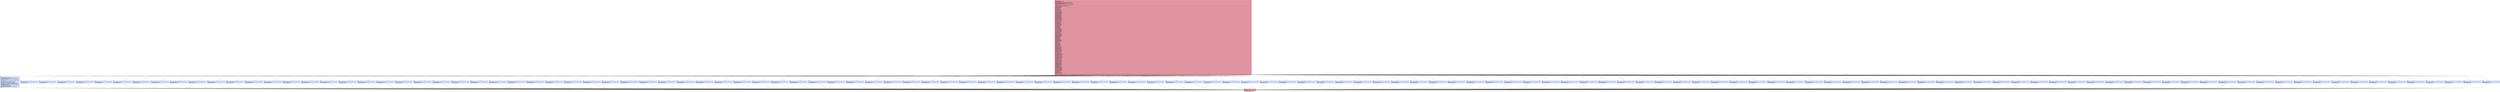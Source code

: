 digraph "CFG for 'human_fstype' function" {
	label="CFG for 'human_fstype' function";

	Node0x1692da0 [shape=record,color="#b70d28ff", style=filled, fillcolor="#b70d2870",label="{%1:\l  %2 = alloca i8*, align 8\l  %3 = alloca %struct.statfs*, align 8\l  %4 = alloca i64, align 8\l  store %struct.statfs* %0, %struct.statfs** %3, align 8, !tbaa !1380\l  call void @llvm.dbg.declare(metadata %struct.statfs** %3, metadata !336,\l... metadata !DIExpression()), !dbg !1384\l  %5 = load %struct.statfs*, %struct.statfs** %3, align 8, !dbg !1385, !tbaa\l... !1380\l  %6 = getelementptr inbounds %struct.statfs, %struct.statfs* %5, i32 0, i32\l... 0, !dbg !1386\l  %7 = load i64, i64* %6, align 8, !dbg !1386, !tbaa !1387\l  switch i64 %7, label %140 [\l    i64 1513908720, label %8\l    i64 1633904243, label %9\l    i64 44533, label %10\l    i64 44543, label %11\l    i64 1397113167, label %12\l    i64 151263540, label %13\l    i64 1635083891, label %14\l    i64 391, label %15\l    i64 325456742, label %16\l    i64 1111905073, label %17\l    i64 1650746742, label %18\l    i64 464386766, label %19\l    i64 1819242352, label %20\l    i64 3405662737, label %21\l    i64 1112100429, label %22\l    i64 2435016766, label %23\l    i64 1936880249, label %24\l    i64 12805120, label %25\l    i64 2613483, label %26\l    i64 1667723888, label %27\l    i64 4283649346, label %28\l    i64 1937076805, label %29\l    i64 19920823, label %30\l    i64 1650812272, label %31\l    i64 684539205, label %32\l    i64 1161678120, label %33\l    i64 1684300152, label %34\l    i64 1684170528, label %35\l    i64 4979, label %36\l    i64 1162691661, label %37\l    i64 7377, label %38\l    i64 1145913666, label %39\l    i64 61791, label %40\l    i64 3730735588, label %41\l    i64 4278867, label %42\l    i64 3774210530, label %43\l    i64 538032816, label %44\l    i64 1163413075, label %45\l    i64 24053, label %46\l    i64 4989, label %47\l    i64 61267, label %48\l    i64 61265, label %49\l    i64 4076150800, label %50\l    i64 16390, label %51\l    i64 428016422, label %52\l    i64 1702057286, label %53\l    i64 1702057283, label %54\l    i64 195894762, label %55\l    i64 18225520, label %56\l    i64 1196443219, label %57\l    i64 16964, label %58\l    i64 18475, label %59\l    i64 18520, label %60\l    i64 12648430, label %61\l    i64 4187351113, label %62\l    i64 2508478710, label %63\l    i64 288389204, label %64\l    i64 19993000, label %65\l    i64 732765674, label %66\l    i64 38496, label %67\l    i64 16388, label %68\l    i64 16384, label %69\l    i64 1984, label %70\l    i64 29366, label %71\l    i64 827541066, label %72\l    i64 1799439955, label %73\l    i64 3380511080, label %74\l    i64 198183888, label %75\l    i64 1397109069, label %76\l    i64 4991, label %77\l    i64 5007, label %78\l    i64 9320, label %79\l    i64 9336, label %80\l    i64 19802, label %81\l    i64 427819522, label %82\l    i64 19780, label %83\l    i64 22092, label %84\l    i64 26985, label %85\l    i64 1852207972, label %86\l    i64 13364, label %87\l    i64 1853056627, label %88\l    i64 1397118030, label %89\l    i64 40865, label %90\l    i64 1952539503, label %91\l    i64 2035054128, label %92\l    i64 2866260714, label %93\l    i64 1346981957, label %94\l    i64 3344373136, label %95\l    i64 2088527475, label %96\l    i64 40864, label %97\l    i64 1634035564, label %98\l    i64 47, label %99\l    i64 1746473250, label %100\l    i64 2240043254, label %101\l    i64 124082209, label %102\l    i64 1382369651, label %103\l    i64 29301, label %104\l    i64 1733912937, label %105\l    i64 1573531125, label %106\l    i64 1397048141, label %107\l    i64 1935894131, label %108\l    i64 4185718668, label %109\l    i64 1128357203, label %110\l    i64 20859, label %111\l    i64 4266872130, label %112\l    i64 3203391149, label %113\l    i64 1397703499, label %114\l    i64 1936814952, label %115\l    i64 1650812274, label %116\l    i64 19920822, label %117\l    i64 19920821, label %118\l    i64 16914836, label %119\l    i64 1953653091, label %120\l    i64 604313861, label %121\l    i64 352400198, label %122\l    i64 72020, label %123\l    i64 1410924800, label %124\l    i64 40866, label %125\l    i64 16914839, label %126\l    i64 2020557398, label %127\l    i64 3133910204, label %128\l    i64 2768370933, label %129\l    i64 1448756819, label %130\l    i64 1397114950, label %131\l    i64 2881100148, label %132\l    i64 19920820, label %133\l    i64 1481003842, label %134\l    i64 19911021, label %135\l    i64 51, label %136\l    i64 801189825, label %137\l    i64 1515144787, label %138\l    i64 1479104553, label %139\l  ], !dbg !1391\l|{<s0>def|<s1>1513908720|<s2>1633904243|<s3>44533|<s4>44543|<s5>1397113167|<s6>151263540|<s7>1635083891|<s8>391|<s9>325456742|<s10>1111905073|<s11>1650746742|<s12>464386766|<s13>1819242352|<s14>3405662737|<s15>1112100429|<s16>2435016766|<s17>1936880249|<s18>12805120|<s19>2613483|<s20>1667723888|<s21>4283649346|<s22>1937076805|<s23>19920823|<s24>1650812272|<s25>684539205|<s26>1161678120|<s27>1684300152|<s28>1684170528|<s29>4979|<s30>1162691661|<s31>7377|<s32>1145913666|<s33>61791|<s34>3730735588|<s35>4278867|<s36>3774210530|<s37>538032816|<s38>1163413075|<s39>24053|<s40>4989|<s41>61267|<s42>61265|<s43>4076150800|<s44>16390|<s45>428016422|<s46>1702057286|<s47>1702057283|<s48>195894762|<s49>18225520|<s50>1196443219|<s51>16964|<s52>18475|<s53>18520|<s54>12648430|<s55>4187351113|<s56>2508478710|<s57>288389204|<s58>19993000|<s59>732765674|<s60>38496|<s61>16388|<s62>16384|<s63>1984|<s64>truncated...}}"];
	Node0x1692da0:s0 -> Node0x1695bb0;
	Node0x1692da0:s1 -> Node0x1693270;
	Node0x1692da0:s2 -> Node0x16932c0;
	Node0x1692da0:s3 -> Node0x1693310;
	Node0x1692da0:s4 -> Node0x1693360;
	Node0x1692da0:s5 -> Node0x16933b0;
	Node0x1692da0:s6 -> Node0x1693400;
	Node0x1692da0:s7 -> Node0x1693450;
	Node0x1692da0:s8 -> Node0x16934a0;
	Node0x1692da0:s9 -> Node0x16934f0;
	Node0x1692da0:s10 -> Node0x1693540;
	Node0x1692da0:s11 -> Node0x1693590;
	Node0x1692da0:s12 -> Node0x16935e0;
	Node0x1692da0:s13 -> Node0x1693630;
	Node0x1692da0:s14 -> Node0x1693680;
	Node0x1692da0:s15 -> Node0x16936d0;
	Node0x1692da0:s16 -> Node0x1693720;
	Node0x1692da0:s17 -> Node0x1693770;
	Node0x1692da0:s18 -> Node0x16937c0;
	Node0x1692da0:s19 -> Node0x1693810;
	Node0x1692da0:s20 -> Node0x1693860;
	Node0x1692da0:s21 -> Node0x16938b0;
	Node0x1692da0:s22 -> Node0x1693900;
	Node0x1692da0:s23 -> Node0x1693950;
	Node0x1692da0:s24 -> Node0x16939a0;
	Node0x1692da0:s25 -> Node0x16939f0;
	Node0x1692da0:s26 -> Node0x1693a40;
	Node0x1692da0:s27 -> Node0x1693a90;
	Node0x1692da0:s28 -> Node0x1693ae0;
	Node0x1692da0:s29 -> Node0x1693b30;
	Node0x1692da0:s30 -> Node0x1693b80;
	Node0x1692da0:s31 -> Node0x1693bd0;
	Node0x1692da0:s32 -> Node0x1693c20;
	Node0x1692da0:s33 -> Node0x1693c70;
	Node0x1692da0:s34 -> Node0x1693cc0;
	Node0x1692da0:s35 -> Node0x1693d10;
	Node0x1692da0:s36 -> Node0x1693d60;
	Node0x1692da0:s37 -> Node0x1693db0;
	Node0x1692da0:s38 -> Node0x1693e00;
	Node0x1692da0:s39 -> Node0x1693e50;
	Node0x1692da0:s40 -> Node0x1693ea0;
	Node0x1692da0:s41 -> Node0x1693ef0;
	Node0x1692da0:s42 -> Node0x1693f40;
	Node0x1692da0:s43 -> Node0x1693f90;
	Node0x1692da0:s44 -> Node0x1693fe0;
	Node0x1692da0:s45 -> Node0x1694030;
	Node0x1692da0:s46 -> Node0x1694080;
	Node0x1692da0:s47 -> Node0x16940d0;
	Node0x1692da0:s48 -> Node0x1694120;
	Node0x1692da0:s49 -> Node0x1694170;
	Node0x1692da0:s50 -> Node0x16941c0;
	Node0x1692da0:s51 -> Node0x1694210;
	Node0x1692da0:s52 -> Node0x1694260;
	Node0x1692da0:s53 -> Node0x16942b0;
	Node0x1692da0:s54 -> Node0x1694300;
	Node0x1692da0:s55 -> Node0x1694350;
	Node0x1692da0:s56 -> Node0x16943a0;
	Node0x1692da0:s57 -> Node0x16943f0;
	Node0x1692da0:s58 -> Node0x1694440;
	Node0x1692da0:s59 -> Node0x1694490;
	Node0x1692da0:s60 -> Node0x16944e0;
	Node0x1692da0:s61 -> Node0x1694530;
	Node0x1692da0:s62 -> Node0x1694580;
	Node0x1692da0:s63 -> Node0x16945d0;
	Node0x1692da0:s64 -> Node0x1694620;
	Node0x1692da0:s64 -> Node0x1694670;
	Node0x1692da0:s64 -> Node0x16946c0;
	Node0x1692da0:s64 -> Node0x1694710;
	Node0x1692da0:s64 -> Node0x1694760;
	Node0x1692da0:s64 -> Node0x16947b0;
	Node0x1692da0:s64 -> Node0x1694800;
	Node0x1692da0:s64 -> Node0x1694850;
	Node0x1692da0:s64 -> Node0x16948a0;
	Node0x1692da0:s64 -> Node0x16948f0;
	Node0x1692da0:s64 -> Node0x1694940;
	Node0x1692da0:s64 -> Node0x1694990;
	Node0x1692da0:s64 -> Node0x16949e0;
	Node0x1692da0:s64 -> Node0x1694a30;
	Node0x1692da0:s64 -> Node0x1694a80;
	Node0x1692da0:s64 -> Node0x1694ad0;
	Node0x1692da0:s64 -> Node0x1694b20;
	Node0x1692da0:s64 -> Node0x1694b70;
	Node0x1692da0:s64 -> Node0x1694bc0;
	Node0x1692da0:s64 -> Node0x1694c10;
	Node0x1692da0:s64 -> Node0x1694c60;
	Node0x1692da0:s64 -> Node0x1694cb0;
	Node0x1692da0:s64 -> Node0x1694d00;
	Node0x1692da0:s64 -> Node0x1694d50;
	Node0x1692da0:s64 -> Node0x1694da0;
	Node0x1692da0:s64 -> Node0x1694df0;
	Node0x1692da0:s64 -> Node0x1694e40;
	Node0x1692da0:s64 -> Node0x1694e90;
	Node0x1692da0:s64 -> Node0x1694ee0;
	Node0x1692da0:s64 -> Node0x1694f30;
	Node0x1692da0:s64 -> Node0x1694f80;
	Node0x1692da0:s64 -> Node0x1694fd0;
	Node0x1692da0:s64 -> Node0x1695020;
	Node0x1692da0:s64 -> Node0x1695070;
	Node0x1692da0:s64 -> Node0x16950c0;
	Node0x1692da0:s64 -> Node0x1695110;
	Node0x1692da0:s64 -> Node0x1695160;
	Node0x1692da0:s64 -> Node0x16951b0;
	Node0x1692da0:s64 -> Node0x1695200;
	Node0x1692da0:s64 -> Node0x1695250;
	Node0x1692da0:s64 -> Node0x16952a0;
	Node0x1692da0:s64 -> Node0x16952f0;
	Node0x1692da0:s64 -> Node0x1695340;
	Node0x1692da0:s64 -> Node0x1695390;
	Node0x1692da0:s64 -> Node0x16953e0;
	Node0x1692da0:s64 -> Node0x1695430;
	Node0x1692da0:s64 -> Node0x1695480;
	Node0x1692da0:s64 -> Node0x16954d0;
	Node0x1692da0:s64 -> Node0x1695520;
	Node0x1692da0:s64 -> Node0x1695570;
	Node0x1692da0:s64 -> Node0x16955c0;
	Node0x1692da0:s64 -> Node0x1695610;
	Node0x1692da0:s64 -> Node0x1695660;
	Node0x1692da0:s64 -> Node0x16956b0;
	Node0x1692da0:s64 -> Node0x1695700;
	Node0x1692da0:s64 -> Node0x1695750;
	Node0x1692da0:s64 -> Node0x16957a0;
	Node0x1692da0:s64 -> Node0x16957f0;
	Node0x1692da0:s64 -> Node0x1695840;
	Node0x1692da0:s64 -> Node0x1695890;
	Node0x1692da0:s64 -> Node0x16958e0;
	Node0x1692da0:s64 -> Node0x1695930;
	Node0x1692da0:s64 -> Node0x1695980;
	Node0x1692da0:s64 -> Node0x16959d0;
	Node0x1692da0:s64 -> Node0x1695a20;
	Node0x1692da0:s64 -> Node0x1695a70;
	Node0x1692da0:s64 -> Node0x1695ac0;
	Node0x1692da0:s64 -> Node0x1695b10;
	Node0x1692da0:s64 -> Node0x1695b60;
	Node0x1693270 [shape=record,color="#3d50c3ff", style=filled, fillcolor="#a1c0ff70",label="{%8:\l8:                                                \l  store i8* getelementptr inbounds ([5 x i8], [5 x i8]* @.str.94, i64 0, i64\l... 0), i8** %2, align 8, !dbg !1392\l  br label %148, !dbg !1392\l}"];
	Node0x1693270 -> Node0x1695c00;
	Node0x16932c0 [shape=record,color="#3d50c3ff", style=filled, fillcolor="#a1c0ff70",label="{%9:\l9:                                                \l  store i8* getelementptr inbounds ([5 x i8], [5 x i8]* @.str.95, i64 0, i64\l... 0), i8** %2, align 8, !dbg !1393\l  br label %148, !dbg !1393\l}"];
	Node0x16932c0 -> Node0x1695c00;
	Node0x1693310 [shape=record,color="#3d50c3ff", style=filled, fillcolor="#a1c0ff70",label="{%10:\l10:                                               \l  store i8* getelementptr inbounds ([5 x i8], [5 x i8]* @.str.96, i64 0, i64\l... 0), i8** %2, align 8, !dbg !1394\l  br label %148, !dbg !1394\l}"];
	Node0x1693310 -> Node0x1695c00;
	Node0x1693360 [shape=record,color="#3d50c3ff", style=filled, fillcolor="#a1c0ff70",label="{%11:\l11:                                               \l  store i8* getelementptr inbounds ([5 x i8], [5 x i8]* @.str.97, i64 0, i64\l... 0), i8** %2, align 8, !dbg !1395\l  br label %148, !dbg !1395\l}"];
	Node0x1693360 -> Node0x1695c00;
	Node0x16933b0 [shape=record,color="#3d50c3ff", style=filled, fillcolor="#a1c0ff70",label="{%12:\l12:                                               \l  store i8* getelementptr inbounds ([4 x i8], [4 x i8]* @.str.98, i64 0, i64\l... 0), i8** %2, align 8, !dbg !1396\l  br label %148, !dbg !1396\l}"];
	Node0x16933b0 -> Node0x1695c00;
	Node0x1693400 [shape=record,color="#3d50c3ff", style=filled, fillcolor="#a1c0ff70",label="{%13:\l13:                                               \l  store i8* getelementptr inbounds ([14 x i8], [14 x i8]* @.str.99, i64 0, i64\l... 0), i8** %2, align 8, !dbg !1397\l  br label %148, !dbg !1397\l}"];
	Node0x1693400 -> Node0x1695c00;
	Node0x1693450 [shape=record,color="#3d50c3ff", style=filled, fillcolor="#a1c0ff70",label="{%14:\l14:                                               \l  store i8* getelementptr inbounds ([5 x i8], [5 x i8]* @.str.100, i64 0, i64\l... 0), i8** %2, align 8, !dbg !1398\l  br label %148, !dbg !1398\l}"];
	Node0x1693450 -> Node0x1695c00;
	Node0x16934a0 [shape=record,color="#3d50c3ff", style=filled, fillcolor="#a1c0ff70",label="{%15:\l15:                                               \l  store i8* getelementptr inbounds ([7 x i8], [7 x i8]* @.str.101, i64 0, i64\l... 0), i8** %2, align 8, !dbg !1399\l  br label %148, !dbg !1399\l}"];
	Node0x16934a0 -> Node0x1695c00;
	Node0x16934f0 [shape=record,color="#3d50c3ff", style=filled, fillcolor="#a1c0ff70",label="{%16:\l16:                                               \l  store i8* getelementptr inbounds ([15 x i8], [15 x i8]* @.str.102, i64 0,\l... i64 0), i8** %2, align 8, !dbg !1400\l  br label %148, !dbg !1400\l}"];
	Node0x16934f0 -> Node0x1695c00;
	Node0x1693540 [shape=record,color="#3d50c3ff", style=filled, fillcolor="#a1c0ff70",label="{%17:\l17:                                               \l  store i8* getelementptr inbounds ([5 x i8], [5 x i8]* @.str.103, i64 0, i64\l... 0), i8** %2, align 8, !dbg !1401\l  br label %148, !dbg !1401\l}"];
	Node0x1693540 -> Node0x1695c00;
	Node0x1693590 [shape=record,color="#3d50c3ff", style=filled, fillcolor="#a1c0ff70",label="{%18:\l18:                                               \l  store i8* getelementptr inbounds ([7 x i8], [7 x i8]* @.str.104, i64 0, i64\l... 0), i8** %2, align 8, !dbg !1402\l  br label %148, !dbg !1402\l}"];
	Node0x1693590 -> Node0x1695c00;
	Node0x16935e0 [shape=record,color="#3d50c3ff", style=filled, fillcolor="#a1c0ff70",label="{%19:\l19:                                               \l  store i8* getelementptr inbounds ([4 x i8], [4 x i8]* @.str.105, i64 0, i64\l... 0), i8** %2, align 8, !dbg !1403\l  br label %148, !dbg !1403\l}"];
	Node0x16935e0 -> Node0x1695c00;
	Node0x1693630 [shape=record,color="#3d50c3ff", style=filled, fillcolor="#a1c0ff70",label="{%20:\l20:                                               \l  store i8* getelementptr inbounds ([9 x i8], [9 x i8]* @.str.106, i64 0, i64\l... 0), i8** %2, align 8, !dbg !1404\l  br label %148, !dbg !1404\l}"];
	Node0x1693630 -> Node0x1695c00;
	Node0x1693680 [shape=record,color="#3d50c3ff", style=filled, fillcolor="#a1c0ff70",label="{%21:\l21:                                               \l  store i8* getelementptr inbounds ([7 x i8], [7 x i8]* @.str.107, i64 0, i64\l... 0), i8** %2, align 8, !dbg !1405\l  br label %148, !dbg !1405\l}"];
	Node0x1693680 -> Node0x1695c00;
	Node0x16936d0 [shape=record,color="#3d50c3ff", style=filled, fillcolor="#a1c0ff70",label="{%22:\l22:                                               \l  store i8* getelementptr inbounds ([12 x i8], [12 x i8]* @.str.108, i64 0,\l... i64 0), i8** %2, align 8, !dbg !1406\l  br label %148, !dbg !1406\l}"];
	Node0x16936d0 -> Node0x1695c00;
	Node0x1693720 [shape=record,color="#3d50c3ff", style=filled, fillcolor="#a1c0ff70",label="{%23:\l23:                                               \l  store i8* getelementptr inbounds ([6 x i8], [6 x i8]* @.str.109, i64 0, i64\l... 0), i8** %2, align 8, !dbg !1407\l  br label %148, !dbg !1407\l}"];
	Node0x1693720 -> Node0x1695c00;
	Node0x1693770 [shape=record,color="#3d50c3ff", style=filled, fillcolor="#a1c0ff70",label="{%24:\l24:                                               \l  store i8* getelementptr inbounds ([11 x i8], [11 x i8]* @.str.110, i64 0,\l... i64 0), i8** %2, align 8, !dbg !1408\l  br label %148, !dbg !1408\l}"];
	Node0x1693770 -> Node0x1695c00;
	Node0x16937c0 [shape=record,color="#3d50c3ff", style=filled, fillcolor="#a1c0ff70",label="{%25:\l25:                                               \l  store i8* getelementptr inbounds ([5 x i8], [5 x i8]* @.str.111, i64 0, i64\l... 0), i8** %2, align 8, !dbg !1409\l  br label %148, !dbg !1409\l}"];
	Node0x16937c0 -> Node0x1695c00;
	Node0x1693810 [shape=record,color="#3d50c3ff", style=filled, fillcolor="#a1c0ff70",label="{%26:\l26:                                               \l  store i8* getelementptr inbounds ([9 x i8], [9 x i8]* @.str.112, i64 0, i64\l... 0), i8** %2, align 8, !dbg !1410\l  br label %148, !dbg !1410\l}"];
	Node0x1693810 -> Node0x1695c00;
	Node0x1693860 [shape=record,color="#3d50c3ff", style=filled, fillcolor="#a1c0ff70",label="{%27:\l27:                                               \l  store i8* getelementptr inbounds ([10 x i8], [10 x i8]* @.str.113, i64 0,\l... i64 0), i8** %2, align 8, !dbg !1411\l  br label %148, !dbg !1411\l}"];
	Node0x1693860 -> Node0x1695c00;
	Node0x16938b0 [shape=record,color="#3d50c3ff", style=filled, fillcolor="#a1c0ff70",label="{%28:\l28:                                               \l  store i8* getelementptr inbounds ([5 x i8], [5 x i8]* @.str.114, i64 0, i64\l... 0), i8** %2, align 8, !dbg !1412\l  br label %148, !dbg !1412\l}"];
	Node0x16938b0 -> Node0x1695c00;
	Node0x1693900 [shape=record,color="#3d50c3ff", style=filled, fillcolor="#a1c0ff70",label="{%29:\l29:                                               \l  store i8* getelementptr inbounds ([5 x i8], [5 x i8]* @.str.115, i64 0, i64\l... 0), i8** %2, align 8, !dbg !1413\l  br label %148, !dbg !1413\l}"];
	Node0x1693900 -> Node0x1695c00;
	Node0x1693950 [shape=record,color="#3d50c3ff", style=filled, fillcolor="#a1c0ff70",label="{%30:\l30:                                               \l  store i8* getelementptr inbounds ([4 x i8], [4 x i8]* @.str.116, i64 0, i64\l... 0), i8** %2, align 8, !dbg !1414\l  br label %148, !dbg !1414\l}"];
	Node0x1693950 -> Node0x1695c00;
	Node0x16939a0 [shape=record,color="#3d50c3ff", style=filled, fillcolor="#a1c0ff70",label="{%31:\l31:                                               \l  store i8* getelementptr inbounds ([9 x i8], [9 x i8]* @.str.117, i64 0, i64\l... 0), i8** %2, align 8, !dbg !1415\l  br label %148, !dbg !1415\l}"];
	Node0x16939a0 -> Node0x1695c00;
	Node0x16939f0 [shape=record,color="#3d50c3ff", style=filled, fillcolor="#a1c0ff70",label="{%32:\l32:                                               \l  store i8* getelementptr inbounds ([7 x i8], [7 x i8]* @.str.118, i64 0, i64\l... 0), i8** %2, align 8, !dbg !1416\l  br label %148, !dbg !1416\l}"];
	Node0x16939f0 -> Node0x1695c00;
	Node0x1693a40 [shape=record,color="#3d50c3ff", style=filled, fillcolor="#a1c0ff70",label="{%33:\l33:                                               \l  store i8* getelementptr inbounds ([12 x i8], [12 x i8]* @.str.119, i64 0,\l... i64 0), i8** %2, align 8, !dbg !1417\l  br label %148, !dbg !1417\l}"];
	Node0x1693a40 -> Node0x1695c00;
	Node0x1693a90 [shape=record,color="#3d50c3ff", style=filled, fillcolor="#a1c0ff70",label="{%34:\l34:                                               \l  store i8* getelementptr inbounds ([6 x i8], [6 x i8]* @.str.120, i64 0, i64\l... 0), i8** %2, align 8, !dbg !1418\l  br label %148, !dbg !1418\l}"];
	Node0x1693a90 -> Node0x1695c00;
	Node0x1693ae0 [shape=record,color="#3d50c3ff", style=filled, fillcolor="#a1c0ff70",label="{%35:\l35:                                               \l  store i8* getelementptr inbounds ([8 x i8], [8 x i8]* @.str.121, i64 0, i64\l... 0), i8** %2, align 8, !dbg !1419\l  br label %148, !dbg !1419\l}"];
	Node0x1693ae0 -> Node0x1695c00;
	Node0x1693b30 [shape=record,color="#3d50c3ff", style=filled, fillcolor="#a1c0ff70",label="{%36:\l36:                                               \l  store i8* getelementptr inbounds ([6 x i8], [6 x i8]* @.str.122, i64 0, i64\l... 0), i8** %2, align 8, !dbg !1420\l  br label %148, !dbg !1420\l}"];
	Node0x1693b30 -> Node0x1695c00;
	Node0x1693b80 [shape=record,color="#3d50c3ff", style=filled, fillcolor="#a1c0ff70",label="{%37:\l37:                                               \l  store i8* getelementptr inbounds ([7 x i8], [7 x i8]* @.str.123, i64 0, i64\l... 0), i8** %2, align 8, !dbg !1421\l  br label %148, !dbg !1421\l}"];
	Node0x1693b80 -> Node0x1695c00;
	Node0x1693bd0 [shape=record,color="#3d50c3ff", style=filled, fillcolor="#a1c0ff70",label="{%38:\l38:                                               \l  store i8* getelementptr inbounds ([7 x i8], [7 x i8]* @.str.124, i64 0, i64\l... 0), i8** %2, align 8, !dbg !1422\l  br label %148, !dbg !1422\l}"];
	Node0x1693bd0 -> Node0x1695c00;
	Node0x1693c20 [shape=record,color="#3d50c3ff", style=filled, fillcolor="#a1c0ff70",label="{%39:\l39:                                               \l  store i8* getelementptr inbounds ([11 x i8], [11 x i8]* @.str.125, i64 0,\l... i64 0), i8** %2, align 8, !dbg !1423\l  br label %148, !dbg !1423\l}"];
	Node0x1693c20 -> Node0x1695c00;
	Node0x1693c70 [shape=record,color="#3d50c3ff", style=filled, fillcolor="#9abbff70",label="{%40:\l40:                                               \l  store i8* getelementptr inbounds ([9 x i8], [9 x i8]* @.str.126, i64 0, i64\l... 0), i8** %2, align 8, !dbg !1424\l  br label %148, !dbg !1424\l}"];
	Node0x1693c70 -> Node0x1695c00;
	Node0x1693cc0 [shape=record,color="#3d50c3ff", style=filled, fillcolor="#a1c0ff70",label="{%41:\l41:                                               \l  store i8* getelementptr inbounds ([9 x i8], [9 x i8]* @.str.127, i64 0, i64\l... 0), i8** %2, align 8, !dbg !1425\l  br label %148, !dbg !1425\l}"];
	Node0x1693cc0 -> Node0x1695c00;
	Node0x1693d10 [shape=record,color="#3d50c3ff", style=filled, fillcolor="#a1c0ff70",label="{%42:\l42:                                               \l  store i8* getelementptr inbounds ([4 x i8], [4 x i8]* @.str.128, i64 0, i64\l... 0), i8** %2, align 8, !dbg !1426\l  br label %148, !dbg !1426\l}"];
	Node0x1693d10 -> Node0x1695c00;
	Node0x1693d60 [shape=record,color="#3d50c3ff", style=filled, fillcolor="#a1c0ff70",label="{%43:\l43:                                               \l  store i8* getelementptr inbounds ([6 x i8], [6 x i8]* @.str.129, i64 0, i64\l... 0), i8** %2, align 8, !dbg !1427\l  br label %148, !dbg !1427\l}"];
	Node0x1693d60 -> Node0x1695c00;
	Node0x1693db0 [shape=record,color="#3d50c3ff", style=filled, fillcolor="#a1c0ff70",label="{%44:\l44:                                               \l  store i8* getelementptr inbounds ([6 x i8], [6 x i8]* @.str.130, i64 0, i64\l... 0), i8** %2, align 8, !dbg !1428\l  br label %148, !dbg !1428\l}"];
	Node0x1693db0 -> Node0x1695c00;
	Node0x1693e00 [shape=record,color="#3d50c3ff", style=filled, fillcolor="#a1c0ff70",label="{%45:\l45:                                               \l  store i8* getelementptr inbounds ([5 x i8], [5 x i8]* @.str.131, i64 0, i64\l... 0), i8** %2, align 8, !dbg !1429\l  br label %148, !dbg !1429\l}"];
	Node0x1693e00 -> Node0x1695c00;
	Node0x1693e50 [shape=record,color="#3d50c3ff", style=filled, fillcolor="#a1c0ff70",label="{%46:\l46:                                               \l  store i8* getelementptr inbounds ([6 x i8], [6 x i8]* @.str.132, i64 0, i64\l... 0), i8** %2, align 8, !dbg !1430\l  br label %148, !dbg !1430\l}"];
	Node0x1693e50 -> Node0x1695c00;
	Node0x1693ea0 [shape=record,color="#3d50c3ff", style=filled, fillcolor="#a1c0ff70",label="{%47:\l47:                                               \l  store i8* getelementptr inbounds ([4 x i8], [4 x i8]* @.str.133, i64 0, i64\l... 0), i8** %2, align 8, !dbg !1431\l  br label %148, !dbg !1431\l}"];
	Node0x1693ea0 -> Node0x1695c00;
	Node0x1693ef0 [shape=record,color="#3d50c3ff", style=filled, fillcolor="#a1c0ff70",label="{%48:\l48:                                               \l  store i8* getelementptr inbounds ([10 x i8], [10 x i8]* @.str.134, i64 0,\l... i64 0), i8** %2, align 8, !dbg !1432\l  br label %148, !dbg !1432\l}"];
	Node0x1693ef0 -> Node0x1695c00;
	Node0x1693f40 [shape=record,color="#3d50c3ff", style=filled, fillcolor="#a1c0ff70",label="{%49:\l49:                                               \l  store i8* getelementptr inbounds ([5 x i8], [5 x i8]* @.str.135, i64 0, i64\l... 0), i8** %2, align 8, !dbg !1433\l  br label %148, !dbg !1433\l}"];
	Node0x1693f40 -> Node0x1695c00;
	Node0x1693f90 [shape=record,color="#3d50c3ff", style=filled, fillcolor="#a1c0ff70",label="{%50:\l50:                                               \l  store i8* getelementptr inbounds ([5 x i8], [5 x i8]* @.str.136, i64 0, i64\l... 0), i8** %2, align 8, !dbg !1434\l  br label %148, !dbg !1434\l}"];
	Node0x1693f90 -> Node0x1695c00;
	Node0x1693fe0 [shape=record,color="#3d50c3ff", style=filled, fillcolor="#a1c0ff70",label="{%51:\l51:                                               \l  store i8* getelementptr inbounds ([4 x i8], [4 x i8]* @.str.137, i64 0, i64\l... 0), i8** %2, align 8, !dbg !1435\l  br label %148, !dbg !1435\l}"];
	Node0x1693fe0 -> Node0x1695c00;
	Node0x1694030 [shape=record,color="#3d50c3ff", style=filled, fillcolor="#a1c0ff70",label="{%52:\l52:                                               \l  store i8* getelementptr inbounds ([6 x i8], [6 x i8]* @.str.138, i64 0, i64\l... 0), i8** %2, align 8, !dbg !1436\l  br label %148, !dbg !1436\l}"];
	Node0x1694030 -> Node0x1695c00;
	Node0x1694080 [shape=record,color="#3d50c3ff", style=filled, fillcolor="#a1c0ff70",label="{%53:\l53:                                               \l  store i8* getelementptr inbounds ([8 x i8], [8 x i8]* @.str.139, i64 0, i64\l... 0), i8** %2, align 8, !dbg !1437\l  br label %148, !dbg !1437\l}"];
	Node0x1694080 -> Node0x1695c00;
	Node0x16940d0 [shape=record,color="#3d50c3ff", style=filled, fillcolor="#a1c0ff70",label="{%54:\l54:                                               \l  store i8* getelementptr inbounds ([8 x i8], [8 x i8]* @.str.140, i64 0, i64\l... 0), i8** %2, align 8, !dbg !1438\l  br label %148, !dbg !1438\l}"];
	Node0x16940d0 -> Node0x1695c00;
	Node0x1694120 [shape=record,color="#3d50c3ff", style=filled, fillcolor="#a1c0ff70",label="{%55:\l55:                                               \l  store i8* getelementptr inbounds ([8 x i8], [8 x i8]* @.str.141, i64 0, i64\l... 0), i8** %2, align 8, !dbg !1439\l  br label %148, !dbg !1439\l}"];
	Node0x1694120 -> Node0x1695c00;
	Node0x1694170 [shape=record,color="#3d50c3ff", style=filled, fillcolor="#a1c0ff70",label="{%56:\l56:                                               \l  store i8* getelementptr inbounds ([9 x i8], [9 x i8]* @.str.142, i64 0, i64\l... 0), i8** %2, align 8, !dbg !1440\l  br label %148, !dbg !1440\l}"];
	Node0x1694170 -> Node0x1695c00;
	Node0x16941c0 [shape=record,color="#3d50c3ff", style=filled, fillcolor="#a1c0ff70",label="{%57:\l57:                                               \l  store i8* getelementptr inbounds ([5 x i8], [5 x i8]* @.str.143, i64 0, i64\l... 0), i8** %2, align 8, !dbg !1441\l  br label %148, !dbg !1441\l}"];
	Node0x16941c0 -> Node0x1695c00;
	Node0x1694210 [shape=record,color="#3d50c3ff", style=filled, fillcolor="#a1c0ff70",label="{%58:\l58:                                               \l  store i8* getelementptr inbounds ([4 x i8], [4 x i8]* @.str.144, i64 0, i64\l... 0), i8** %2, align 8, !dbg !1442\l  br label %148, !dbg !1442\l}"];
	Node0x1694210 -> Node0x1695c00;
	Node0x1694260 [shape=record,color="#3d50c3ff", style=filled, fillcolor="#a1c0ff70",label="{%59:\l59:                                               \l  store i8* getelementptr inbounds ([5 x i8], [5 x i8]* @.str.145, i64 0, i64\l... 0), i8** %2, align 8, !dbg !1443\l  br label %148, !dbg !1443\l}"];
	Node0x1694260 -> Node0x1695c00;
	Node0x16942b0 [shape=record,color="#3d50c3ff", style=filled, fillcolor="#a1c0ff70",label="{%60:\l60:                                               \l  store i8* getelementptr inbounds ([5 x i8], [5 x i8]* @.str.146, i64 0, i64\l... 0), i8** %2, align 8, !dbg !1444\l  br label %148, !dbg !1444\l}"];
	Node0x16942b0 -> Node0x1695c00;
	Node0x1694300 [shape=record,color="#3d50c3ff", style=filled, fillcolor="#a1c0ff70",label="{%61:\l61:                                               \l  store i8* getelementptr inbounds ([7 x i8], [7 x i8]* @.str.147, i64 0, i64\l... 0), i8** %2, align 8, !dbg !1445\l  br label %148, !dbg !1445\l}"];
	Node0x1694300 -> Node0x1695c00;
	Node0x1694350 [shape=record,color="#3d50c3ff", style=filled, fillcolor="#a1c0ff70",label="{%62:\l62:                                               \l  store i8* getelementptr inbounds ([5 x i8], [5 x i8]* @.str.148, i64 0, i64\l... 0), i8** %2, align 8, !dbg !1446\l  br label %148, !dbg !1446\l}"];
	Node0x1694350 -> Node0x1695c00;
	Node0x16943a0 [shape=record,color="#3d50c3ff", style=filled, fillcolor="#a1c0ff70",label="{%63:\l63:                                               \l  store i8* getelementptr inbounds ([10 x i8], [10 x i8]* @.str.149, i64 0,\l... i64 0), i8** %2, align 8, !dbg !1447\l  br label %148, !dbg !1447\l}"];
	Node0x16943a0 -> Node0x1695c00;
	Node0x16943f0 [shape=record,color="#3d50c3ff", style=filled, fillcolor="#a1c0ff70",label="{%64:\l64:                                               \l  store i8* getelementptr inbounds ([8 x i8], [8 x i8]* @.str.150, i64 0, i64\l... 0), i8** %2, align 8, !dbg !1448\l  br label %148, !dbg !1448\l}"];
	Node0x16943f0 -> Node0x1695c00;
	Node0x1694440 [shape=record,color="#3d50c3ff", style=filled, fillcolor="#a1c0ff70",label="{%65:\l65:                                               \l  store i8* getelementptr inbounds ([6 x i8], [6 x i8]* @.str.151, i64 0, i64\l... 0), i8** %2, align 8, !dbg !1449\l  br label %148, !dbg !1449\l}"];
	Node0x1694440 -> Node0x1695c00;
	Node0x1694490 [shape=record,color="#3d50c3ff", style=filled, fillcolor="#a1c0ff70",label="{%66:\l66:                                               \l  store i8* getelementptr inbounds ([10 x i8], [10 x i8]* @.str.152, i64 0,\l... i64 0), i8** %2, align 8, !dbg !1450\l  br label %148, !dbg !1450\l}"];
	Node0x1694490 -> Node0x1695c00;
	Node0x16944e0 [shape=record,color="#3d50c3ff", style=filled, fillcolor="#a1c0ff70",label="{%67:\l67:                                               \l  store i8* getelementptr inbounds ([6 x i8], [6 x i8]* @.str.153, i64 0, i64\l... 0), i8** %2, align 8, !dbg !1451\l  br label %148, !dbg !1451\l}"];
	Node0x16944e0 -> Node0x1695c00;
	Node0x1694530 [shape=record,color="#3d50c3ff", style=filled, fillcolor="#a1c0ff70",label="{%68:\l68:                                               \l  store i8* getelementptr inbounds ([6 x i8], [6 x i8]* @.str.153, i64 0, i64\l... 0), i8** %2, align 8, !dbg !1452\l  br label %148, !dbg !1452\l}"];
	Node0x1694530 -> Node0x1695c00;
	Node0x1694580 [shape=record,color="#3d50c3ff", style=filled, fillcolor="#a1c0ff70",label="{%69:\l69:                                               \l  store i8* getelementptr inbounds ([6 x i8], [6 x i8]* @.str.153, i64 0, i64\l... 0), i8** %2, align 8, !dbg !1453\l  br label %148, !dbg !1453\l}"];
	Node0x1694580 -> Node0x1695c00;
	Node0x16945d0 [shape=record,color="#3d50c3ff", style=filled, fillcolor="#a1c0ff70",label="{%70:\l70:                                               \l  store i8* getelementptr inbounds ([5 x i8], [5 x i8]* @.str.154, i64 0, i64\l... 0), i8** %2, align 8, !dbg !1454\l  br label %148, !dbg !1454\l}"];
	Node0x16945d0 -> Node0x1695c00;
	Node0x1694620 [shape=record,color="#3d50c3ff", style=filled, fillcolor="#a1c0ff70",label="{%71:\l71:                                               \l  store i8* getelementptr inbounds ([6 x i8], [6 x i8]* @.str.155, i64 0, i64\l... 0), i8** %2, align 8, !dbg !1455\l  br label %148, !dbg !1455\l}"];
	Node0x1694620 -> Node0x1695c00;
	Node0x1694670 [shape=record,color="#3d50c3ff", style=filled, fillcolor="#a1c0ff70",label="{%72:\l72:                                               \l  store i8* getelementptr inbounds ([4 x i8], [4 x i8]* @.str.156, i64 0, i64\l... 0), i8** %2, align 8, !dbg !1456\l  br label %148, !dbg !1456\l}"];
	Node0x1694670 -> Node0x1695c00;
	Node0x16946c0 [shape=record,color="#3d50c3ff", style=filled, fillcolor="#a1c0ff70",label="{%73:\l73:                                               \l  store i8* getelementptr inbounds ([6 x i8], [6 x i8]* @.str.157, i64 0, i64\l... 0), i8** %2, align 8, !dbg !1457\l  br label %148, !dbg !1457\l}"];
	Node0x16946c0 -> Node0x1695c00;
	Node0x1694710 [shape=record,color="#3d50c3ff", style=filled, fillcolor="#a1c0ff70",label="{%74:\l74:                                               \l  store i8* getelementptr inbounds ([6 x i8], [6 x i8]* @.str.158, i64 0, i64\l... 0), i8** %2, align 8, !dbg !1458\l  br label %148, !dbg !1458\l}"];
	Node0x1694710 -> Node0x1695c00;
	Node0x1694760 [shape=record,color="#3d50c3ff", style=filled, fillcolor="#a1c0ff70",label="{%75:\l75:                                               \l  store i8* getelementptr inbounds ([7 x i8], [7 x i8]* @.str.159, i64 0, i64\l... 0), i8** %2, align 8, !dbg !1459\l  br label %148, !dbg !1459\l}"];
	Node0x1694760 -> Node0x1695c00;
	Node0x16947b0 [shape=record,color="#3d50c3ff", style=filled, fillcolor="#a1c0ff70",label="{%76:\l76:                                               \l  store i8* getelementptr inbounds ([5 x i8], [5 x i8]* @.str.160, i64 0, i64\l... 0), i8** %2, align 8, !dbg !1460\l  br label %148, !dbg !1460\l}"];
	Node0x16947b0 -> Node0x1695c00;
	Node0x1694800 [shape=record,color="#3d50c3ff", style=filled, fillcolor="#a1c0ff70",label="{%77:\l77:                                               \l  store i8* getelementptr inbounds ([6 x i8], [6 x i8]* @.str.161, i64 0, i64\l... 0), i8** %2, align 8, !dbg !1461\l  br label %148, !dbg !1461\l}"];
	Node0x1694800 -> Node0x1695c00;
	Node0x1694850 [shape=record,color="#3d50c3ff", style=filled, fillcolor="#a1c0ff70",label="{%78:\l78:                                               \l  store i8* getelementptr inbounds ([17 x i8], [17 x i8]* @.str.162, i64 0,\l... i64 0), i8** %2, align 8, !dbg !1462\l  br label %148, !dbg !1462\l}"];
	Node0x1694850 -> Node0x1695c00;
	Node0x16948a0 [shape=record,color="#3d50c3ff", style=filled, fillcolor="#a1c0ff70",label="{%79:\l79:                                               \l  store i8* getelementptr inbounds ([9 x i8], [9 x i8]* @.str.163, i64 0, i64\l... 0), i8** %2, align 8, !dbg !1463\l  br label %148, !dbg !1463\l}"];
	Node0x16948a0 -> Node0x1695c00;
	Node0x16948f0 [shape=record,color="#3d50c3ff", style=filled, fillcolor="#a1c0ff70",label="{%80:\l80:                                               \l  store i8* getelementptr inbounds ([20 x i8], [20 x i8]* @.str.164, i64 0,\l... i64 0), i8** %2, align 8, !dbg !1464\l  br label %148, !dbg !1464\l}"];
	Node0x16948f0 -> Node0x1695c00;
	Node0x1694940 [shape=record,color="#3d50c3ff", style=filled, fillcolor="#a1c0ff70",label="{%81:\l81:                                               \l  store i8* getelementptr inbounds ([7 x i8], [7 x i8]* @.str.165, i64 0, i64\l... 0), i8** %2, align 8, !dbg !1465\l  br label %148, !dbg !1465\l}"];
	Node0x1694940 -> Node0x1695c00;
	Node0x1694990 [shape=record,color="#3d50c3ff", style=filled, fillcolor="#a1c0ff70",label="{%82:\l82:                                               \l  store i8* getelementptr inbounds ([7 x i8], [7 x i8]* @.str.166, i64 0, i64\l... 0), i8** %2, align 8, !dbg !1466\l  br label %148, !dbg !1466\l}"];
	Node0x1694990 -> Node0x1695c00;
	Node0x16949e0 [shape=record,color="#3d50c3ff", style=filled, fillcolor="#a1c0ff70",label="{%83:\l83:                                               \l  store i8* getelementptr inbounds ([6 x i8], [6 x i8]* @.str.167, i64 0, i64\l... 0), i8** %2, align 8, !dbg !1467\l  br label %148, !dbg !1467\l}"];
	Node0x16949e0 -> Node0x1695c00;
	Node0x1694a30 [shape=record,color="#3d50c3ff", style=filled, fillcolor="#a1c0ff70",label="{%84:\l84:                                               \l  store i8* getelementptr inbounds ([7 x i8], [7 x i8]* @.str.168, i64 0, i64\l... 0), i8** %2, align 8, !dbg !1468\l  br label %148, !dbg !1468\l}"];
	Node0x1694a30 -> Node0x1695c00;
	Node0x1694a80 [shape=record,color="#3d50c3ff", style=filled, fillcolor="#a1c0ff70",label="{%85:\l85:                                               \l  store i8* getelementptr inbounds ([4 x i8], [4 x i8]* @.str.169, i64 0, i64\l... 0), i8** %2, align 8, !dbg !1469\l  br label %148, !dbg !1469\l}"];
	Node0x1694a80 -> Node0x1695c00;
	Node0x1694ad0 [shape=record,color="#3d50c3ff", style=filled, fillcolor="#a1c0ff70",label="{%86:\l86:                                               \l  store i8* getelementptr inbounds ([5 x i8], [5 x i8]* @.str.170, i64 0, i64\l... 0), i8** %2, align 8, !dbg !1470\l  br label %148, !dbg !1470\l}"];
	Node0x1694ad0 -> Node0x1695c00;
	Node0x1694b20 [shape=record,color="#3d50c3ff", style=filled, fillcolor="#a1c0ff70",label="{%87:\l87:                                               \l  store i8* getelementptr inbounds ([6 x i8], [6 x i8]* @.str.171, i64 0, i64\l... 0), i8** %2, align 8, !dbg !1471\l  br label %148, !dbg !1471\l}"];
	Node0x1694b20 -> Node0x1695c00;
	Node0x1694b70 [shape=record,color="#3d50c3ff", style=filled, fillcolor="#a1c0ff70",label="{%88:\l88:                                               \l  store i8* getelementptr inbounds ([5 x i8], [5 x i8]* @.str.172, i64 0, i64\l... 0), i8** %2, align 8, !dbg !1472\l  br label %148, !dbg !1472\l}"];
	Node0x1694b70 -> Node0x1695c00;
	Node0x1694bc0 [shape=record,color="#3d50c3ff", style=filled, fillcolor="#a1c0ff70",label="{%89:\l89:                                               \l  store i8* getelementptr inbounds ([5 x i8], [5 x i8]* @.str.173, i64 0, i64\l... 0), i8** %2, align 8, !dbg !1473\l  br label %148, !dbg !1473\l}"];
	Node0x1694bc0 -> Node0x1695c00;
	Node0x1694c10 [shape=record,color="#3d50c3ff", style=filled, fillcolor="#a1c0ff70",label="{%90:\l90:                                               \l  store i8* getelementptr inbounds ([9 x i8], [9 x i8]* @.str.174, i64 0, i64\l... 0), i8** %2, align 8, !dbg !1474\l  br label %148, !dbg !1474\l}"];
	Node0x1694c10 -> Node0x1695c00;
	Node0x1694c60 [shape=record,color="#3d50c3ff", style=filled, fillcolor="#a1c0ff70",label="{%91:\l91:                                               \l  store i8* getelementptr inbounds ([6 x i8], [6 x i8]* @.str.175, i64 0, i64\l... 0), i8** %2, align 8, !dbg !1475\l  br label %148, !dbg !1475\l}"];
	Node0x1694c60 -> Node0x1695c00;
	Node0x1694cb0 [shape=record,color="#3d50c3ff", style=filled, fillcolor="#a1c0ff70",label="{%92:\l92:                                               \l  store i8* getelementptr inbounds ([10 x i8], [10 x i8]* @.str.176, i64 0,\l... i64 0), i8** %2, align 8, !dbg !1476\l  br label %148, !dbg !1476\l}"];
	Node0x1694cb0 -> Node0x1695c00;
	Node0x1694d00 [shape=record,color="#3d50c3ff", style=filled, fillcolor="#a1c0ff70",label="{%93:\l93:                                               \l  store i8* getelementptr inbounds ([6 x i8], [6 x i8]* @.str.177, i64 0, i64\l... 0), i8** %2, align 8, !dbg !1477\l  br label %148, !dbg !1477\l}"];
	Node0x1694d00 -> Node0x1695c00;
	Node0x1694d50 [shape=record,color="#3d50c3ff", style=filled, fillcolor="#a1c0ff70",label="{%94:\l94:                                               \l  store i8* getelementptr inbounds ([7 x i8], [7 x i8]* @.str.178, i64 0, i64\l... 0), i8** %2, align 8, !dbg !1478\l  br label %148, !dbg !1478\l}"];
	Node0x1694d50 -> Node0x1695c00;
	Node0x1694da0 [shape=record,color="#3d50c3ff", style=filled, fillcolor="#a1c0ff70",label="{%95:\l95:                                               \l  store i8* getelementptr inbounds ([11 x i8], [11 x i8]* @.str.179, i64 0,\l... i64 0), i8** %2, align 8, !dbg !1479\l  br label %148, !dbg !1479\l}"];
	Node0x1694da0 -> Node0x1695c00;
	Node0x1694df0 [shape=record,color="#3d50c3ff", style=filled, fillcolor="#a1c0ff70",label="{%96:\l96:                                               \l  store i8* getelementptr inbounds ([7 x i8], [7 x i8]* @.str.180, i64 0, i64\l... 0), i8** %2, align 8, !dbg !1480\l  br label %148, !dbg !1480\l}"];
	Node0x1694df0 -> Node0x1695c00;
	Node0x1694e40 [shape=record,color="#3d50c3ff", style=filled, fillcolor="#a1c0ff70",label="{%97:\l97:                                               \l  store i8* getelementptr inbounds ([5 x i8], [5 x i8]* @.str.181, i64 0, i64\l... 0), i8** %2, align 8, !dbg !1481\l  br label %148, !dbg !1481\l}"];
	Node0x1694e40 -> Node0x1695c00;
	Node0x1694e90 [shape=record,color="#3d50c3ff", style=filled, fillcolor="#a1c0ff70",label="{%98:\l98:                                               \l  store i8* getelementptr inbounds ([9 x i8], [9 x i8]* @.str.182, i64 0, i64\l... 0), i8** %2, align 8, !dbg !1482\l  br label %148, !dbg !1482\l}"];
	Node0x1694e90 -> Node0x1695c00;
	Node0x1694ee0 [shape=record,color="#3d50c3ff", style=filled, fillcolor="#a1c0ff70",label="{%99:\l99:                                               \l  store i8* getelementptr inbounds ([5 x i8], [5 x i8]* @.str.183, i64 0, i64\l... 0), i8** %2, align 8, !dbg !1483\l  br label %148, !dbg !1483\l}"];
	Node0x1694ee0 -> Node0x1695c00;
	Node0x1694f30 [shape=record,color="#3d50c3ff", style=filled, fillcolor="#a1c0ff70",label="{%100:\l100:                                              \l  store i8* getelementptr inbounds ([5 x i8], [5 x i8]* @.str.184, i64 0, i64\l... 0), i8** %2, align 8, !dbg !1484\l  br label %148, !dbg !1484\l}"];
	Node0x1694f30 -> Node0x1695c00;
	Node0x1694f80 [shape=record,color="#3d50c3ff", style=filled, fillcolor="#a1c0ff70",label="{%101:\l101:                                              \l  store i8* getelementptr inbounds ([6 x i8], [6 x i8]* @.str.185, i64 0, i64\l... 0), i8** %2, align 8, !dbg !1485\l  br label %148, !dbg !1485\l}"];
	Node0x1694f80 -> Node0x1695c00;
	Node0x1694fd0 [shape=record,color="#3d50c3ff", style=filled, fillcolor="#a1c0ff70",label="{%102:\l102:                                              \l  store i8* getelementptr inbounds ([4 x i8], [4 x i8]* @.str.186, i64 0, i64\l... 0), i8** %2, align 8, !dbg !1486\l  br label %148, !dbg !1486\l}"];
	Node0x1694fd0 -> Node0x1695c00;
	Node0x1695020 [shape=record,color="#3d50c3ff", style=filled, fillcolor="#a1c0ff70",label="{%103:\l103:                                              \l  store i8* getelementptr inbounds ([9 x i8], [9 x i8]* @.str.187, i64 0, i64\l... 0), i8** %2, align 8, !dbg !1487\l  br label %148, !dbg !1487\l}"];
	Node0x1695020 -> Node0x1695c00;
	Node0x1695070 [shape=record,color="#3d50c3ff", style=filled, fillcolor="#a1c0ff70",label="{%104:\l104:                                              \l  store i8* getelementptr inbounds ([6 x i8], [6 x i8]* @.str.188, i64 0, i64\l... 0), i8** %2, align 8, !dbg !1488\l  br label %148, !dbg !1488\l}"];
	Node0x1695070 -> Node0x1695c00;
	Node0x16950c0 [shape=record,color="#3d50c3ff", style=filled, fillcolor="#a1c0ff70",label="{%105:\l105:                                              \l  store i8* getelementptr inbounds ([11 x i8], [11 x i8]* @.str.189, i64 0,\l... i64 0), i8** %2, align 8, !dbg !1489\l  br label %148, !dbg !1489\l}"];
	Node0x16950c0 -> Node0x1695c00;
	Node0x1695110 [shape=record,color="#3d50c3ff", style=filled, fillcolor="#a1c0ff70",label="{%106:\l106:                                              \l  store i8* getelementptr inbounds ([9 x i8], [9 x i8]* @.str.190, i64 0, i64\l... 0), i8** %2, align 8, !dbg !1490\l  br label %148, !dbg !1490\l}"];
	Node0x1695110 -> Node0x1695c00;
	Node0x1695160 [shape=record,color="#3d50c3ff", style=filled, fillcolor="#a1c0ff70",label="{%107:\l107:                                              \l  store i8* getelementptr inbounds ([10 x i8], [10 x i8]* @.str.191, i64 0,\l... i64 0), i8** %2, align 8, !dbg !1491\l  br label %148, !dbg !1491\l}"];
	Node0x1695160 -> Node0x1695c00;
	Node0x16951b0 [shape=record,color="#3d50c3ff", style=filled, fillcolor="#a1c0ff70",label="{%108:\l108:                                              \l  store i8* getelementptr inbounds ([11 x i8], [11 x i8]* @.str.192, i64 0,\l... i64 0), i8** %2, align 8, !dbg !1492\l  br label %148, !dbg !1492\l}"];
	Node0x16951b0 -> Node0x1695c00;
	Node0x1695200 [shape=record,color="#3d50c3ff", style=filled, fillcolor="#a1c0ff70",label="{%109:\l109:                                              \l  store i8* getelementptr inbounds ([8 x i8], [8 x i8]* @.str.193, i64 0, i64\l... 0), i8** %2, align 8, !dbg !1493\l  br label %148, !dbg !1493\l}"];
	Node0x1695200 -> Node0x1695c00;
	Node0x1695250 [shape=record,color="#3d50c3ff", style=filled, fillcolor="#a1c0ff70",label="{%110:\l110:                                              \l  store i8* getelementptr inbounds ([8 x i8], [8 x i8]* @.str.194, i64 0, i64\l... 0), i8** %2, align 8, !dbg !1494\l  br label %148, !dbg !1494\l}"];
	Node0x1695250 -> Node0x1695c00;
	Node0x16952a0 [shape=record,color="#3d50c3ff", style=filled, fillcolor="#a1c0ff70",label="{%111:\l111:                                              \l  store i8* getelementptr inbounds ([4 x i8], [4 x i8]* @.str.195, i64 0, i64\l... 0), i8** %2, align 8, !dbg !1495\l  br label %148, !dbg !1495\l}"];
	Node0x16952a0 -> Node0x1695c00;
	Node0x16952f0 [shape=record,color="#3d50c3ff", style=filled, fillcolor="#a1c0ff70",label="{%112:\l112:                                              \l  store i8* getelementptr inbounds ([5 x i8], [5 x i8]* @.str.196, i64 0, i64\l... 0), i8** %2, align 8, !dbg !1496\l  br label %148, !dbg !1496\l}"];
	Node0x16952f0 -> Node0x1695c00;
	Node0x1695340 [shape=record,color="#3d50c3ff", style=filled, fillcolor="#a1c0ff70",label="{%113:\l113:                                              \l  store i8* getelementptr inbounds ([5 x i8], [5 x i8]* @.str.197, i64 0, i64\l... 0), i8** %2, align 8, !dbg !1497\l  br label %148, !dbg !1497\l}"];
	Node0x1695340 -> Node0x1695c00;
	Node0x1695390 [shape=record,color="#3d50c3ff", style=filled, fillcolor="#a1c0ff70",label="{%114:\l114:                                              \l  store i8* getelementptr inbounds ([7 x i8], [7 x i8]* @.str.198, i64 0, i64\l... 0), i8** %2, align 8, !dbg !1498\l  br label %148, !dbg !1498\l}"];
	Node0x1695390 -> Node0x1695c00;
	Node0x16953e0 [shape=record,color="#3d50c3ff", style=filled, fillcolor="#a1c0ff70",label="{%115:\l115:                                              \l  store i8* getelementptr inbounds ([9 x i8], [9 x i8]* @.str.199, i64 0, i64\l... 0), i8** %2, align 8, !dbg !1499\l  br label %148, !dbg !1499\l}"];
	Node0x16953e0 -> Node0x1695c00;
	Node0x1695430 [shape=record,color="#3d50c3ff", style=filled, fillcolor="#a1c0ff70",label="{%116:\l116:                                              \l  store i8* getelementptr inbounds ([6 x i8], [6 x i8]* @.str.200, i64 0, i64\l... 0), i8** %2, align 8, !dbg !1500\l  br label %148, !dbg !1500\l}"];
	Node0x1695430 -> Node0x1695c00;
	Node0x1695480 [shape=record,color="#3d50c3ff", style=filled, fillcolor="#a1c0ff70",label="{%117:\l117:                                              \l  store i8* getelementptr inbounds ([6 x i8], [6 x i8]* @.str.201, i64 0, i64\l... 0), i8** %2, align 8, !dbg !1501\l  br label %148, !dbg !1501\l}"];
	Node0x1695480 -> Node0x1695c00;
	Node0x16954d0 [shape=record,color="#3d50c3ff", style=filled, fillcolor="#a1c0ff70",label="{%118:\l118:                                              \l  store i8* getelementptr inbounds ([6 x i8], [6 x i8]* @.str.202, i64 0, i64\l... 0), i8** %2, align 8, !dbg !1502\l  br label %148, !dbg !1502\l}"];
	Node0x16954d0 -> Node0x1695c00;
	Node0x1695520 [shape=record,color="#3d50c3ff", style=filled, fillcolor="#a1c0ff70",label="{%119:\l119:                                              \l  store i8* getelementptr inbounds ([6 x i8], [6 x i8]* @.str.203, i64 0, i64\l... 0), i8** %2, align 8, !dbg !1503\l  br label %148, !dbg !1503\l}"];
	Node0x1695520 -> Node0x1695c00;
	Node0x1695570 [shape=record,color="#3d50c3ff", style=filled, fillcolor="#a1c0ff70",label="{%120:\l120:                                              \l  store i8* getelementptr inbounds ([8 x i8], [8 x i8]* @.str.204, i64 0, i64\l... 0), i8** %2, align 8, !dbg !1504\l  br label %148, !dbg !1504\l}"];
	Node0x1695570 -> Node0x1695c00;
	Node0x16955c0 [shape=record,color="#3d50c3ff", style=filled, fillcolor="#a1c0ff70",label="{%121:\l121:                                              \l  store i8* getelementptr inbounds ([6 x i8], [6 x i8]* @.str.205, i64 0, i64\l... 0), i8** %2, align 8, !dbg !1505\l  br label %148, !dbg !1505\l}"];
	Node0x16955c0 -> Node0x1695c00;
	Node0x1695610 [shape=record,color="#3d50c3ff", style=filled, fillcolor="#a1c0ff70",label="{%122:\l122:                                              \l  store i8* getelementptr inbounds ([4 x i8], [4 x i8]* @.str.206, i64 0, i64\l... 0), i8** %2, align 8, !dbg !1506\l  br label %148, !dbg !1506\l}"];
	Node0x1695610 -> Node0x1695c00;
	Node0x1695660 [shape=record,color="#3d50c3ff", style=filled, fillcolor="#a1c0ff70",label="{%123:\l123:                                              \l  store i8* getelementptr inbounds ([4 x i8], [4 x i8]* @.str.207, i64 0, i64\l... 0), i8** %2, align 8, !dbg !1507\l  br label %148, !dbg !1507\l}"];
	Node0x1695660 -> Node0x1695c00;
	Node0x16956b0 [shape=record,color="#3d50c3ff", style=filled, fillcolor="#a1c0ff70",label="{%124:\l124:                                              \l  store i8* getelementptr inbounds ([4 x i8], [4 x i8]* @.str.207, i64 0, i64\l... 0), i8** %2, align 8, !dbg !1508\l  br label %148, !dbg !1508\l}"];
	Node0x16956b0 -> Node0x1695c00;
	Node0x1695700 [shape=record,color="#3d50c3ff", style=filled, fillcolor="#a1c0ff70",label="{%125:\l125:                                              \l  store i8* getelementptr inbounds ([9 x i8], [9 x i8]* @.str.208, i64 0, i64\l... 0), i8** %2, align 8, !dbg !1509\l  br label %148, !dbg !1509\l}"];
	Node0x1695700 -> Node0x1695c00;
	Node0x1695750 [shape=record,color="#3d50c3ff", style=filled, fillcolor="#a1c0ff70",label="{%126:\l126:                                              \l  store i8* getelementptr inbounds ([5 x i8], [5 x i8]* @.str.209, i64 0, i64\l... 0), i8** %2, align 8, !dbg !1510\l  br label %148, !dbg !1510\l}"];
	Node0x1695750 -> Node0x1695c00;
	Node0x16957a0 [shape=record,color="#3d50c3ff", style=filled, fillcolor="#a1c0ff70",label="{%127:\l127:                                              \l  store i8* getelementptr inbounds ([7 x i8], [7 x i8]* @.str.210, i64 0, i64\l... 0), i8** %2, align 8, !dbg !1511\l  br label %148, !dbg !1511\l}"];
	Node0x16957a0 -> Node0x1695c00;
	Node0x16957f0 [shape=record,color="#3d50c3ff", style=filled, fillcolor="#a1c0ff70",label="{%128:\l128:                                              \l  store i8* getelementptr inbounds ([7 x i8], [7 x i8]* @.str.211, i64 0, i64\l... 0), i8** %2, align 8, !dbg !1512\l  br label %148, !dbg !1512\l}"];
	Node0x16957f0 -> Node0x1695c00;
	Node0x1695840 [shape=record,color="#3d50c3ff", style=filled, fillcolor="#a1c0ff70",label="{%129:\l129:                                              \l  store i8* getelementptr inbounds ([5 x i8], [5 x i8]* @.str.212, i64 0, i64\l... 0), i8** %2, align 8, !dbg !1513\l  br label %148, !dbg !1513\l}"];
	Node0x1695840 -> Node0x1695c00;
	Node0x1695890 [shape=record,color="#3d50c3ff", style=filled, fillcolor="#a1c0ff70",label="{%130:\l130:                                              \l  store i8* getelementptr inbounds ([5 x i8], [5 x i8]* @.str.213, i64 0, i64\l... 0), i8** %2, align 8, !dbg !1514\l  br label %148, !dbg !1514\l}"];
	Node0x1695890 -> Node0x1695c00;
	Node0x16958e0 [shape=record,color="#3d50c3ff", style=filled, fillcolor="#a1c0ff70",label="{%131:\l131:                                              \l  store i8* getelementptr inbounds ([6 x i8], [6 x i8]* @.str.214, i64 0, i64\l... 0), i8** %2, align 8, !dbg !1515\l  br label %148, !dbg !1515\l}"];
	Node0x16958e0 -> Node0x1695c00;
	Node0x1695930 [shape=record,color="#3d50c3ff", style=filled, fillcolor="#a1c0ff70",label="{%132:\l132:                                              \l  store i8* getelementptr inbounds ([6 x i8], [6 x i8]* @.str.215, i64 0, i64\l... 0), i8** %2, align 8, !dbg !1516\l  br label %148, !dbg !1516\l}"];
	Node0x1695930 -> Node0x1695c00;
	Node0x1695980 [shape=record,color="#3d50c3ff", style=filled, fillcolor="#a1c0ff70",label="{%133:\l133:                                              \l  store i8* getelementptr inbounds ([6 x i8], [6 x i8]* @.str.216, i64 0, i64\l... 0), i8** %2, align 8, !dbg !1517\l  br label %148, !dbg !1517\l}"];
	Node0x1695980 -> Node0x1695c00;
	Node0x16959d0 [shape=record,color="#3d50c3ff", style=filled, fillcolor="#a1c0ff70",label="{%134:\l134:                                              \l  store i8* getelementptr inbounds ([4 x i8], [4 x i8]* @.str.217, i64 0, i64\l... 0), i8** %2, align 8, !dbg !1518\l  br label %148, !dbg !1518\l}"];
	Node0x16959d0 -> Node0x1695c00;
	Node0x1695a20 [shape=record,color="#3d50c3ff", style=filled, fillcolor="#a1c0ff70",label="{%135:\l135:                                              \l  store i8* getelementptr inbounds ([4 x i8], [4 x i8]* @.str.218, i64 0, i64\l... 0), i8** %2, align 8, !dbg !1519\l  br label %148, !dbg !1519\l}"];
	Node0x1695a20 -> Node0x1695c00;
	Node0x1695a70 [shape=record,color="#3d50c3ff", style=filled, fillcolor="#a1c0ff70",label="{%136:\l136:                                              \l  store i8* getelementptr inbounds ([7 x i8], [7 x i8]* @.str.219, i64 0, i64\l... 0), i8** %2, align 8, !dbg !1520\l  br label %148, !dbg !1520\l}"];
	Node0x1695a70 -> Node0x1695c00;
	Node0x1695ac0 [shape=record,color="#3d50c3ff", style=filled, fillcolor="#a1c0ff70",label="{%137:\l137:                                              \l  store i8* getelementptr inbounds ([4 x i8], [4 x i8]* @.str.220, i64 0, i64\l... 0), i8** %2, align 8, !dbg !1521\l  br label %148, !dbg !1521\l}"];
	Node0x1695ac0 -> Node0x1695c00;
	Node0x1695b10 [shape=record,color="#3d50c3ff", style=filled, fillcolor="#a1c0ff70",label="{%138:\l138:                                              \l  store i8* getelementptr inbounds ([7 x i8], [7 x i8]* @.str.221, i64 0, i64\l... 0), i8** %2, align 8, !dbg !1522\l  br label %148, !dbg !1522\l}"];
	Node0x1695b10 -> Node0x1695c00;
	Node0x1695b60 [shape=record,color="#3d50c3ff", style=filled, fillcolor="#a1c0ff70",label="{%139:\l139:                                              \l  store i8* getelementptr inbounds ([11 x i8], [11 x i8]* @.str.222, i64 0,\l... i64 0), i8** %2, align 8, !dbg !1523\l  br label %148, !dbg !1523\l}"];
	Node0x1695b60 -> Node0x1695c00;
	Node0x1695bb0 [shape=record,color="#3d50c3ff", style=filled, fillcolor="#a1c0ff70",label="{%140:\l140:                                              \l  %141 = bitcast i64* %4 to i8*, !dbg !1524\l  call void @llvm.lifetime.start.p0i8(i64 8, i8* %141) #22, !dbg !1524\l  call void @llvm.dbg.declare(metadata i64* %4, metadata !337, metadata\l... !DIExpression()), !dbg !1525\l  %142 = load %struct.statfs*, %struct.statfs** %3, align 8, !dbg !1526, !tbaa\l... !1380\l  %143 = getelementptr inbounds %struct.statfs, %struct.statfs* %142, i32 0,\l... i32 0, !dbg !1527\l  %144 = load i64, i64* %143, align 8, !dbg !1527, !tbaa !1387\l  store i64 %144, i64* %4, align 8, !dbg !1525, !tbaa !1528\l  %145 = load i64, i64* %4, align 8, !dbg !1529, !tbaa !1528\l  %146 = call i32 (i8*, i8*, ...) @sprintf(i8* noundef getelementptr inbounds\l... ([29 x i8], [29 x i8]* @human_fstype.buf, i64 0, i64 0), i8* noundef\l... getelementptr inbounds ([16 x i8], [16 x i8]* @.str.223, i64 0, i64 0), i64\l... noundef %145) #22, !dbg !1530\l  store i8* getelementptr inbounds ([29 x i8], [29 x i8]* @human_fstype.buf,\l... i64 0, i64 0), i8** %2, align 8, !dbg !1531\l  %147 = bitcast i64* %4 to i8*, !dbg !1532\l  call void @llvm.lifetime.end.p0i8(i64 8, i8* %147) #22, !dbg !1532\l  br label %148\l}"];
	Node0x1695bb0 -> Node0x1695c00;
	Node0x1695c00 [shape=record,color="#b70d28ff", style=filled, fillcolor="#b70d2870",label="{%148:\l148:                                              \l  %149 = load i8*, i8** %2, align 8, !dbg !1533\l  ret i8* %149, !dbg !1533\l}"];
}

